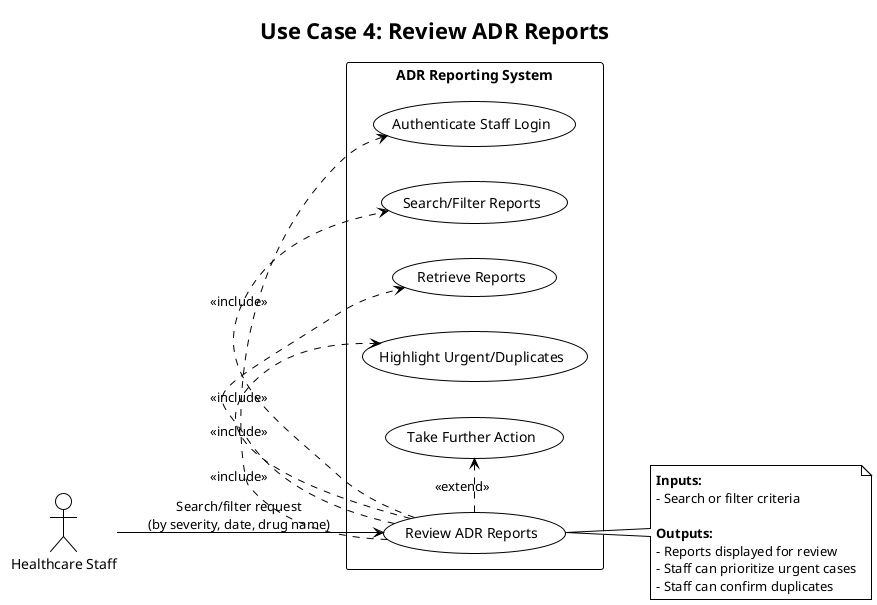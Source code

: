 @startuml usecase4
!theme plain
title Use Case 4: Review ADR Reports

left to right direction

actor "Healthcare Staff" as Staff
rectangle "ADR Reporting System" {
    usecase "Review ADR Reports" as UC4
    usecase "Authenticate Staff Login" as UC4_1
    usecase "Search/Filter Reports" as UC4_2
    usecase "Retrieve Reports" as UC4_3
    usecase "Highlight Urgent/Duplicates" as UC4_4
    usecase "Take Further Action" as UC4_5
}

Staff --> UC4 : Search/filter request\n(by severity, date, drug name)

UC4 .> UC4_1 : <<include>>
UC4 .> UC4_2 : <<include>>
UC4 .> UC4_3 : <<include>>
UC4 .> UC4_4 : <<include>>
UC4 .> UC4_5 : <<extend>>

note right of UC4
  **Inputs:**
  - Search or filter criteria
  
  **Outputs:**
  - Reports displayed for review
  - Staff can prioritize urgent cases
  - Staff can confirm duplicates
end note

@enduml